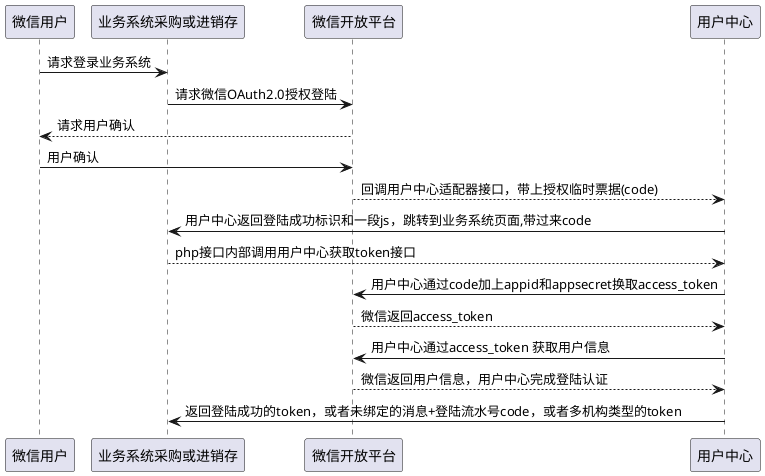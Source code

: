@startuml
微信用户-> 业务系统采购或进销存:请求登录业务系统
业务系统采购或进销存-> 微信开放平台:请求微信OAuth2.0授权登陆
微信开放平台-->微信用户:请求用户确认
微信用户->微信开放平台:用户确认
微信开放平台-->用户中心:回调用户中心适配器接口，带上授权临时票据(code)
用户中心->业务系统采购或进销存:用户中心返回登陆成功标识和一段js，跳转到业务系统页面,带过来code
业务系统采购或进销存-->用户中心:php接口内部调用用户中心获取token接口
用户中心->微信开放平台:用户中心通过code加上appid和appsecret换取access_token
微信开放平台-->用户中心:微信返回access_token
用户中心->微信开放平台:用户中心通过access_token 获取用户信息
微信开放平台-->用户中心:微信返回用户信息，用户中心完成登陆认证
用户中心->业务系统采购或进销存:返回登陆成功的token，或者未绑定的消息+登陆流水号code，或者多机构类型的token
@enduml